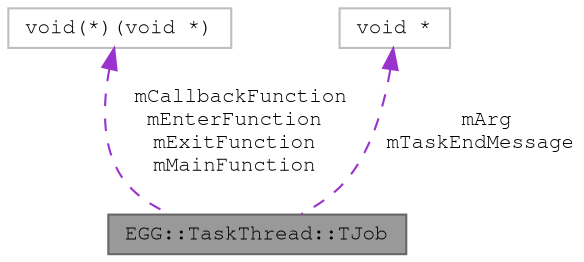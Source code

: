 digraph "EGG::TaskThread::TJob"
{
 // LATEX_PDF_SIZE
  bgcolor="transparent";
  edge [fontname=FreeMono,fontsize=10,labelfontname=FreeMono,labelfontsize=10];
  node [fontname=FreeMono,fontsize=10,shape=box,height=0.2,width=0.4];
  Node1 [label="EGG::TaskThread::TJob",height=0.2,width=0.4,color="gray40", fillcolor="grey60", style="filled", fontcolor="black",tooltip=" "];
  Node2 -> Node1 [dir="back",color="darkorchid3",style="dashed",label=" mCallbackFunction\nmEnterFunction\nmExitFunction\nmMainFunction" ];
  Node2 [label="void(*)(void *)",height=0.2,width=0.4,color="grey75", fillcolor="white", style="filled",tooltip=" "];
  Node3 -> Node1 [dir="back",color="darkorchid3",style="dashed",label=" mArg\nmTaskEndMessage" ];
  Node3 [label="void *",height=0.2,width=0.4,color="grey75", fillcolor="white", style="filled",tooltip=" "];
}
